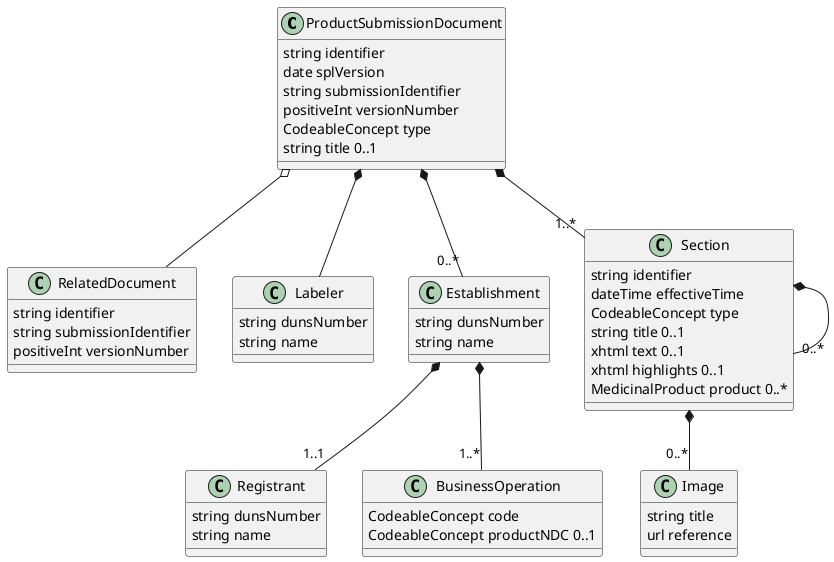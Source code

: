 @startuml
class ProductSubmissionDocument {
	string identifier
	date splVersion
	string submissionIdentifier
	positiveInt versionNumber
	CodeableConcept type
	string title 0..1
}
ProductSubmissionDocument o-- RelatedDocument
class RelatedDocument {
	string identifier
	string submissionIdentifier
	positiveInt versionNumber
}
ProductSubmissionDocument *-- Labeler
class Labeler {
	string dunsNumber
	string name
}
Establishment *-- "1..1" Registrant
class Registrant {
	string dunsNumber
	string name
}
ProductSubmissionDocument *-- "0..*" Establishment
class Establishment {
	string dunsNumber
	string name
}
Establishment *-- "1..*" BusinessOperation
class BusinessOperation {
	CodeableConcept code
	CodeableConcept productNDC 0..1
}
ProductSubmissionDocument *-- "1..*" Section
class Section {
	string identifier
	dateTime effectiveTime
	CodeableConcept type
	string title 0..1
	xhtml text 0..1
	xhtml highlights 0..1
	MedicinalProduct product 0..*
}
Section *-- "0..*" Image
class Image {
  string title
  url reference
}
Section *-- "0..*" Section
@enduml
